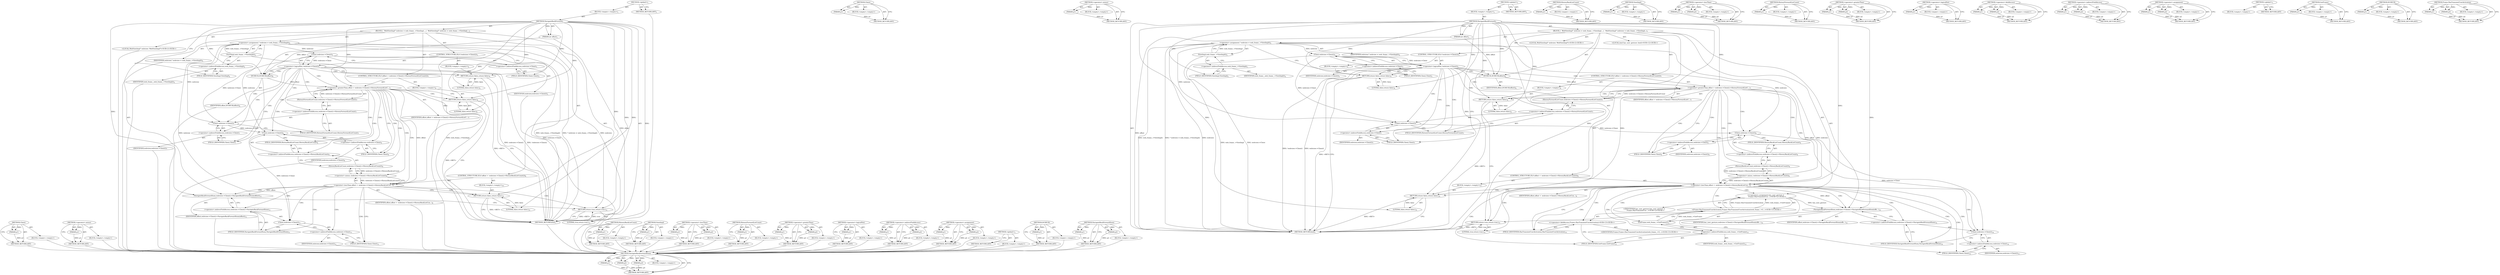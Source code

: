 digraph "Frame.HasTransientUserActivation" {
vulnerable_105 [label=<(METHOD,Client)>];
vulnerable_106 [label=<(PARAM,p1)>];
vulnerable_107 [label=<(BLOCK,&lt;empty&gt;,&lt;empty&gt;)>];
vulnerable_108 [label=<(METHOD_RETURN,ANY)>];
vulnerable_127 [label=<(METHOD,&lt;operator&gt;.minus)>];
vulnerable_128 [label=<(PARAM,p1)>];
vulnerable_129 [label=<(BLOCK,&lt;empty&gt;,&lt;empty&gt;)>];
vulnerable_130 [label=<(METHOD_RETURN,ANY)>];
vulnerable_6 [label=<(METHOD,&lt;global&gt;)<SUB>1</SUB>>];
vulnerable_7 [label=<(BLOCK,&lt;empty&gt;,&lt;empty&gt;)<SUB>1</SUB>>];
vulnerable_8 [label=<(METHOD,NavigateBackForward)<SUB>1</SUB>>];
vulnerable_9 [label=<(PARAM,int offset)<SUB>1</SUB>>];
vulnerable_10 [label=<(BLOCK,{
  WebViewImpl* webview = web_frame_-&gt;ViewImpl...,{
  WebViewImpl* webview = web_frame_-&gt;ViewImpl...)<SUB>1</SUB>>];
vulnerable_11 [label="<(LOCAL,WebViewImpl* webview: WebViewImpl*)<SUB>2</SUB>>"];
vulnerable_12 [label=<(&lt;operator&gt;.assignment,* webview = web_frame_-&gt;ViewImpl())<SUB>2</SUB>>];
vulnerable_13 [label=<(IDENTIFIER,webview,* webview = web_frame_-&gt;ViewImpl())<SUB>2</SUB>>];
vulnerable_14 [label=<(ViewImpl,web_frame_-&gt;ViewImpl())<SUB>2</SUB>>];
vulnerable_15 [label=<(&lt;operator&gt;.indirectFieldAccess,web_frame_-&gt;ViewImpl)<SUB>2</SUB>>];
vulnerable_16 [label=<(IDENTIFIER,web_frame_,web_frame_-&gt;ViewImpl())<SUB>2</SUB>>];
vulnerable_17 [label=<(FIELD_IDENTIFIER,ViewImpl,ViewImpl)<SUB>2</SUB>>];
vulnerable_18 [label=<(CONTROL_STRUCTURE,IF,if (!webview-&gt;Client()))<SUB>3</SUB>>];
vulnerable_19 [label=<(&lt;operator&gt;.logicalNot,!webview-&gt;Client())<SUB>3</SUB>>];
vulnerable_20 [label=<(Client,webview-&gt;Client())<SUB>3</SUB>>];
vulnerable_21 [label=<(&lt;operator&gt;.indirectFieldAccess,webview-&gt;Client)<SUB>3</SUB>>];
vulnerable_22 [label=<(IDENTIFIER,webview,webview-&gt;Client())<SUB>3</SUB>>];
vulnerable_23 [label=<(FIELD_IDENTIFIER,Client,Client)<SUB>3</SUB>>];
vulnerable_24 [label=<(BLOCK,&lt;empty&gt;,&lt;empty&gt;)<SUB>4</SUB>>];
vulnerable_25 [label=<(RETURN,return false;,return false;)<SUB>4</SUB>>];
vulnerable_26 [label=<(LITERAL,false,return false;)<SUB>4</SUB>>];
vulnerable_27 [label=<(DCHECK,DCHECK(offset))<SUB>6</SUB>>];
vulnerable_28 [label=<(IDENTIFIER,offset,DCHECK(offset))<SUB>6</SUB>>];
vulnerable_29 [label=<(CONTROL_STRUCTURE,IF,if (offset &gt; webview-&gt;Client()-&gt;HistoryForwardListCount()))<SUB>7</SUB>>];
vulnerable_30 [label=<(&lt;operator&gt;.greaterThan,offset &gt; webview-&gt;Client()-&gt;HistoryForwardListC...)<SUB>7</SUB>>];
vulnerable_31 [label=<(IDENTIFIER,offset,offset &gt; webview-&gt;Client()-&gt;HistoryForwardListC...)<SUB>7</SUB>>];
vulnerable_32 [label=<(HistoryForwardListCount,webview-&gt;Client()-&gt;HistoryForwardListCount())<SUB>7</SUB>>];
vulnerable_33 [label=<(&lt;operator&gt;.indirectFieldAccess,webview-&gt;Client()-&gt;HistoryForwardListCount)<SUB>7</SUB>>];
vulnerable_34 [label=<(Client,webview-&gt;Client())<SUB>7</SUB>>];
vulnerable_35 [label=<(&lt;operator&gt;.indirectFieldAccess,webview-&gt;Client)<SUB>7</SUB>>];
vulnerable_36 [label=<(IDENTIFIER,webview,webview-&gt;Client())<SUB>7</SUB>>];
vulnerable_37 [label=<(FIELD_IDENTIFIER,Client,Client)<SUB>7</SUB>>];
vulnerable_38 [label=<(FIELD_IDENTIFIER,HistoryForwardListCount,HistoryForwardListCount)<SUB>7</SUB>>];
vulnerable_39 [label=<(BLOCK,&lt;empty&gt;,&lt;empty&gt;)<SUB>8</SUB>>];
vulnerable_40 [label=<(RETURN,return false;,return false;)<SUB>8</SUB>>];
vulnerable_41 [label=<(LITERAL,false,return false;)<SUB>8</SUB>>];
vulnerable_42 [label=<(CONTROL_STRUCTURE,IF,if (offset &lt; -webview-&gt;Client()-&gt;HistoryBackListCount()))<SUB>9</SUB>>];
vulnerable_43 [label=<(&lt;operator&gt;.lessThan,offset &lt; -webview-&gt;Client()-&gt;HistoryBackListCou...)<SUB>9</SUB>>];
vulnerable_44 [label=<(IDENTIFIER,offset,offset &lt; -webview-&gt;Client()-&gt;HistoryBackListCou...)<SUB>9</SUB>>];
vulnerable_45 [label=<(&lt;operator&gt;.minus,-webview-&gt;Client()-&gt;HistoryBackListCount())<SUB>9</SUB>>];
vulnerable_46 [label=<(HistoryBackListCount,webview-&gt;Client()-&gt;HistoryBackListCount())<SUB>9</SUB>>];
vulnerable_47 [label=<(&lt;operator&gt;.indirectFieldAccess,webview-&gt;Client()-&gt;HistoryBackListCount)<SUB>9</SUB>>];
vulnerable_48 [label=<(Client,webview-&gt;Client())<SUB>9</SUB>>];
vulnerable_49 [label=<(&lt;operator&gt;.indirectFieldAccess,webview-&gt;Client)<SUB>9</SUB>>];
vulnerable_50 [label=<(IDENTIFIER,webview,webview-&gt;Client())<SUB>9</SUB>>];
vulnerable_51 [label=<(FIELD_IDENTIFIER,Client,Client)<SUB>9</SUB>>];
vulnerable_52 [label=<(FIELD_IDENTIFIER,HistoryBackListCount,HistoryBackListCount)<SUB>9</SUB>>];
vulnerable_53 [label=<(BLOCK,&lt;empty&gt;,&lt;empty&gt;)<SUB>10</SUB>>];
vulnerable_54 [label=<(RETURN,return false;,return false;)<SUB>10</SUB>>];
vulnerable_55 [label=<(LITERAL,false,return false;)<SUB>10</SUB>>];
vulnerable_56 [label=<(NavigateBackForwardSoon,webview-&gt;Client()-&gt;NavigateBackForwardSoon(offset))<SUB>11</SUB>>];
vulnerable_57 [label=<(&lt;operator&gt;.indirectFieldAccess,webview-&gt;Client()-&gt;NavigateBackForwardSoon)<SUB>11</SUB>>];
vulnerable_58 [label=<(Client,webview-&gt;Client())<SUB>11</SUB>>];
vulnerable_59 [label=<(&lt;operator&gt;.indirectFieldAccess,webview-&gt;Client)<SUB>11</SUB>>];
vulnerable_60 [label=<(IDENTIFIER,webview,webview-&gt;Client())<SUB>11</SUB>>];
vulnerable_61 [label=<(FIELD_IDENTIFIER,Client,Client)<SUB>11</SUB>>];
vulnerable_62 [label=<(FIELD_IDENTIFIER,NavigateBackForwardSoon,NavigateBackForwardSoon)<SUB>11</SUB>>];
vulnerable_63 [label=<(IDENTIFIER,offset,webview-&gt;Client()-&gt;NavigateBackForwardSoon(offset))<SUB>11</SUB>>];
vulnerable_64 [label=<(RETURN,return true;,return true;)<SUB>12</SUB>>];
vulnerable_65 [label=<(LITERAL,true,return true;)<SUB>12</SUB>>];
vulnerable_66 [label=<(METHOD_RETURN,bool)<SUB>1</SUB>>];
vulnerable_68 [label=<(METHOD_RETURN,ANY)<SUB>1</SUB>>];
vulnerable_131 [label=<(METHOD,HistoryBackListCount)>];
vulnerable_132 [label=<(PARAM,p1)>];
vulnerable_133 [label=<(BLOCK,&lt;empty&gt;,&lt;empty&gt;)>];
vulnerable_134 [label=<(METHOD_RETURN,ANY)>];
vulnerable_92 [label=<(METHOD,ViewImpl)>];
vulnerable_93 [label=<(PARAM,p1)>];
vulnerable_94 [label=<(BLOCK,&lt;empty&gt;,&lt;empty&gt;)>];
vulnerable_95 [label=<(METHOD_RETURN,ANY)>];
vulnerable_122 [label=<(METHOD,&lt;operator&gt;.lessThan)>];
vulnerable_123 [label=<(PARAM,p1)>];
vulnerable_124 [label=<(PARAM,p2)>];
vulnerable_125 [label=<(BLOCK,&lt;empty&gt;,&lt;empty&gt;)>];
vulnerable_126 [label=<(METHOD_RETURN,ANY)>];
vulnerable_118 [label=<(METHOD,HistoryForwardListCount)>];
vulnerable_119 [label=<(PARAM,p1)>];
vulnerable_120 [label=<(BLOCK,&lt;empty&gt;,&lt;empty&gt;)>];
vulnerable_121 [label=<(METHOD_RETURN,ANY)>];
vulnerable_113 [label=<(METHOD,&lt;operator&gt;.greaterThan)>];
vulnerable_114 [label=<(PARAM,p1)>];
vulnerable_115 [label=<(PARAM,p2)>];
vulnerable_116 [label=<(BLOCK,&lt;empty&gt;,&lt;empty&gt;)>];
vulnerable_117 [label=<(METHOD_RETURN,ANY)>];
vulnerable_101 [label=<(METHOD,&lt;operator&gt;.logicalNot)>];
vulnerable_102 [label=<(PARAM,p1)>];
vulnerable_103 [label=<(BLOCK,&lt;empty&gt;,&lt;empty&gt;)>];
vulnerable_104 [label=<(METHOD_RETURN,ANY)>];
vulnerable_96 [label=<(METHOD,&lt;operator&gt;.indirectFieldAccess)>];
vulnerable_97 [label=<(PARAM,p1)>];
vulnerable_98 [label=<(PARAM,p2)>];
vulnerable_99 [label=<(BLOCK,&lt;empty&gt;,&lt;empty&gt;)>];
vulnerable_100 [label=<(METHOD_RETURN,ANY)>];
vulnerable_87 [label=<(METHOD,&lt;operator&gt;.assignment)>];
vulnerable_88 [label=<(PARAM,p1)>];
vulnerable_89 [label=<(PARAM,p2)>];
vulnerable_90 [label=<(BLOCK,&lt;empty&gt;,&lt;empty&gt;)>];
vulnerable_91 [label=<(METHOD_RETURN,ANY)>];
vulnerable_81 [label=<(METHOD,&lt;global&gt;)<SUB>1</SUB>>];
vulnerable_82 [label=<(BLOCK,&lt;empty&gt;,&lt;empty&gt;)>];
vulnerable_83 [label=<(METHOD_RETURN,ANY)>];
vulnerable_109 [label=<(METHOD,DCHECK)>];
vulnerable_110 [label=<(PARAM,p1)>];
vulnerable_111 [label=<(BLOCK,&lt;empty&gt;,&lt;empty&gt;)>];
vulnerable_112 [label=<(METHOD_RETURN,ANY)>];
vulnerable_135 [label=<(METHOD,NavigateBackForwardSoon)>];
vulnerable_136 [label=<(PARAM,p1)>];
vulnerable_137 [label=<(PARAM,p2)>];
vulnerable_138 [label=<(BLOCK,&lt;empty&gt;,&lt;empty&gt;)>];
vulnerable_139 [label=<(METHOD_RETURN,ANY)>];
fixed_161 [label=<(METHOD,NavigateBackForwardSoon)>];
fixed_162 [label=<(PARAM,p1)>];
fixed_163 [label=<(PARAM,p2)>];
fixed_164 [label=<(PARAM,p3)>];
fixed_165 [label=<(BLOCK,&lt;empty&gt;,&lt;empty&gt;)>];
fixed_166 [label=<(METHOD_RETURN,ANY)>];
fixed_117 [label=<(METHOD,Client)>];
fixed_118 [label=<(PARAM,p1)>];
fixed_119 [label=<(BLOCK,&lt;empty&gt;,&lt;empty&gt;)>];
fixed_120 [label=<(METHOD_RETURN,ANY)>];
fixed_139 [label=<(METHOD,&lt;operator&gt;.minus)>];
fixed_140 [label=<(PARAM,p1)>];
fixed_141 [label=<(BLOCK,&lt;empty&gt;,&lt;empty&gt;)>];
fixed_142 [label=<(METHOD_RETURN,ANY)>];
fixed_6 [label=<(METHOD,&lt;global&gt;)<SUB>1</SUB>>];
fixed_7 [label=<(BLOCK,&lt;empty&gt;,&lt;empty&gt;)<SUB>1</SUB>>];
fixed_8 [label=<(METHOD,NavigateBackForward)<SUB>1</SUB>>];
fixed_9 [label=<(PARAM,int offset)<SUB>1</SUB>>];
fixed_10 [label=<(BLOCK,{
  WebViewImpl* webview = web_frame_-&gt;ViewImpl...,{
  WebViewImpl* webview = web_frame_-&gt;ViewImpl...)<SUB>1</SUB>>];
fixed_11 [label="<(LOCAL,WebViewImpl* webview: WebViewImpl*)<SUB>2</SUB>>"];
fixed_12 [label=<(&lt;operator&gt;.assignment,* webview = web_frame_-&gt;ViewImpl())<SUB>2</SUB>>];
fixed_13 [label=<(IDENTIFIER,webview,* webview = web_frame_-&gt;ViewImpl())<SUB>2</SUB>>];
fixed_14 [label=<(ViewImpl,web_frame_-&gt;ViewImpl())<SUB>2</SUB>>];
fixed_15 [label=<(&lt;operator&gt;.indirectFieldAccess,web_frame_-&gt;ViewImpl)<SUB>2</SUB>>];
fixed_16 [label=<(IDENTIFIER,web_frame_,web_frame_-&gt;ViewImpl())<SUB>2</SUB>>];
fixed_17 [label=<(FIELD_IDENTIFIER,ViewImpl,ViewImpl)<SUB>2</SUB>>];
fixed_18 [label=<(CONTROL_STRUCTURE,IF,if (!webview-&gt;Client()))<SUB>3</SUB>>];
fixed_19 [label=<(&lt;operator&gt;.logicalNot,!webview-&gt;Client())<SUB>3</SUB>>];
fixed_20 [label=<(Client,webview-&gt;Client())<SUB>3</SUB>>];
fixed_21 [label=<(&lt;operator&gt;.indirectFieldAccess,webview-&gt;Client)<SUB>3</SUB>>];
fixed_22 [label=<(IDENTIFIER,webview,webview-&gt;Client())<SUB>3</SUB>>];
fixed_23 [label=<(FIELD_IDENTIFIER,Client,Client)<SUB>3</SUB>>];
fixed_24 [label=<(BLOCK,&lt;empty&gt;,&lt;empty&gt;)<SUB>4</SUB>>];
fixed_25 [label=<(RETURN,return false;,return false;)<SUB>4</SUB>>];
fixed_26 [label=<(LITERAL,false,return false;)<SUB>4</SUB>>];
fixed_27 [label=<(DCHECK,DCHECK(offset))<SUB>6</SUB>>];
fixed_28 [label=<(IDENTIFIER,offset,DCHECK(offset))<SUB>6</SUB>>];
fixed_29 [label=<(CONTROL_STRUCTURE,IF,if (offset &gt; webview-&gt;Client()-&gt;HistoryForwardListCount()))<SUB>7</SUB>>];
fixed_30 [label=<(&lt;operator&gt;.greaterThan,offset &gt; webview-&gt;Client()-&gt;HistoryForwardListC...)<SUB>7</SUB>>];
fixed_31 [label=<(IDENTIFIER,offset,offset &gt; webview-&gt;Client()-&gt;HistoryForwardListC...)<SUB>7</SUB>>];
fixed_32 [label=<(HistoryForwardListCount,webview-&gt;Client()-&gt;HistoryForwardListCount())<SUB>7</SUB>>];
fixed_33 [label=<(&lt;operator&gt;.indirectFieldAccess,webview-&gt;Client()-&gt;HistoryForwardListCount)<SUB>7</SUB>>];
fixed_34 [label=<(Client,webview-&gt;Client())<SUB>7</SUB>>];
fixed_35 [label=<(&lt;operator&gt;.indirectFieldAccess,webview-&gt;Client)<SUB>7</SUB>>];
fixed_36 [label=<(IDENTIFIER,webview,webview-&gt;Client())<SUB>7</SUB>>];
fixed_37 [label=<(FIELD_IDENTIFIER,Client,Client)<SUB>7</SUB>>];
fixed_38 [label=<(FIELD_IDENTIFIER,HistoryForwardListCount,HistoryForwardListCount)<SUB>7</SUB>>];
fixed_39 [label=<(BLOCK,&lt;empty&gt;,&lt;empty&gt;)<SUB>8</SUB>>];
fixed_40 [label=<(RETURN,return false;,return false;)<SUB>8</SUB>>];
fixed_41 [label=<(LITERAL,false,return false;)<SUB>8</SUB>>];
fixed_42 [label=<(CONTROL_STRUCTURE,IF,if (offset &lt; -webview-&gt;Client()-&gt;HistoryBackListCount()))<SUB>9</SUB>>];
fixed_43 [label=<(&lt;operator&gt;.lessThan,offset &lt; -webview-&gt;Client()-&gt;HistoryBackListCou...)<SUB>9</SUB>>];
fixed_44 [label=<(IDENTIFIER,offset,offset &lt; -webview-&gt;Client()-&gt;HistoryBackListCou...)<SUB>9</SUB>>];
fixed_45 [label=<(&lt;operator&gt;.minus,-webview-&gt;Client()-&gt;HistoryBackListCount())<SUB>9</SUB>>];
fixed_46 [label=<(HistoryBackListCount,webview-&gt;Client()-&gt;HistoryBackListCount())<SUB>9</SUB>>];
fixed_47 [label=<(&lt;operator&gt;.indirectFieldAccess,webview-&gt;Client()-&gt;HistoryBackListCount)<SUB>9</SUB>>];
fixed_48 [label=<(Client,webview-&gt;Client())<SUB>9</SUB>>];
fixed_49 [label=<(&lt;operator&gt;.indirectFieldAccess,webview-&gt;Client)<SUB>9</SUB>>];
fixed_50 [label=<(IDENTIFIER,webview,webview-&gt;Client())<SUB>9</SUB>>];
fixed_51 [label=<(FIELD_IDENTIFIER,Client,Client)<SUB>9</SUB>>];
fixed_52 [label=<(FIELD_IDENTIFIER,HistoryBackListCount,HistoryBackListCount)<SUB>9</SUB>>];
fixed_53 [label=<(BLOCK,&lt;empty&gt;,&lt;empty&gt;)<SUB>10</SUB>>];
fixed_54 [label=<(RETURN,return false;,return false;)<SUB>10</SUB>>];
fixed_55 [label=<(LITERAL,false,return false;)<SUB>10</SUB>>];
fixed_56 [label="<(LOCAL,bool has_user_gesture: bool)<SUB>12</SUB>>"];
fixed_57 [label="<(&lt;operator&gt;.assignment,has_user_gesture =
      Frame::HasTransientUse...)<SUB>12</SUB>>"];
fixed_58 [label="<(IDENTIFIER,has_user_gesture,has_user_gesture =
      Frame::HasTransientUse...)<SUB>12</SUB>>"];
fixed_59 [label="<(Frame.HasTransientUserActivation,Frame::HasTransientUserActivation(web_frame_-&gt;G...)<SUB>13</SUB>>"];
fixed_60 [label="<(&lt;operator&gt;.fieldAccess,Frame::HasTransientUserActivation)<SUB>13</SUB>>"];
fixed_61 [label="<(IDENTIFIER,Frame,Frame::HasTransientUserActivation(web_frame_-&gt;G...)<SUB>13</SUB>>"];
fixed_62 [label=<(FIELD_IDENTIFIER,HasTransientUserActivation,HasTransientUserActivation)<SUB>13</SUB>>];
fixed_63 [label=<(GetFrame,web_frame_-&gt;GetFrame())<SUB>13</SUB>>];
fixed_64 [label=<(&lt;operator&gt;.indirectFieldAccess,web_frame_-&gt;GetFrame)<SUB>13</SUB>>];
fixed_65 [label=<(IDENTIFIER,web_frame_,web_frame_-&gt;GetFrame())<SUB>13</SUB>>];
fixed_66 [label=<(FIELD_IDENTIFIER,GetFrame,GetFrame)<SUB>13</SUB>>];
fixed_67 [label=<(NavigateBackForwardSoon,webview-&gt;Client()-&gt;NavigateBackForwardSoon(offs...)<SUB>14</SUB>>];
fixed_68 [label=<(&lt;operator&gt;.indirectFieldAccess,webview-&gt;Client()-&gt;NavigateBackForwardSoon)<SUB>14</SUB>>];
fixed_69 [label=<(Client,webview-&gt;Client())<SUB>14</SUB>>];
fixed_70 [label=<(&lt;operator&gt;.indirectFieldAccess,webview-&gt;Client)<SUB>14</SUB>>];
fixed_71 [label=<(IDENTIFIER,webview,webview-&gt;Client())<SUB>14</SUB>>];
fixed_72 [label=<(FIELD_IDENTIFIER,Client,Client)<SUB>14</SUB>>];
fixed_73 [label=<(FIELD_IDENTIFIER,NavigateBackForwardSoon,NavigateBackForwardSoon)<SUB>14</SUB>>];
fixed_74 [label=<(IDENTIFIER,offset,webview-&gt;Client()-&gt;NavigateBackForwardSoon(offs...)<SUB>14</SUB>>];
fixed_75 [label=<(IDENTIFIER,has_user_gesture,webview-&gt;Client()-&gt;NavigateBackForwardSoon(offs...)<SUB>14</SUB>>];
fixed_76 [label=<(RETURN,return true;,return true;)<SUB>15</SUB>>];
fixed_77 [label=<(LITERAL,true,return true;)<SUB>15</SUB>>];
fixed_78 [label=<(METHOD_RETURN,bool)<SUB>1</SUB>>];
fixed_80 [label=<(METHOD_RETURN,ANY)<SUB>1</SUB>>];
fixed_143 [label=<(METHOD,HistoryBackListCount)>];
fixed_144 [label=<(PARAM,p1)>];
fixed_145 [label=<(BLOCK,&lt;empty&gt;,&lt;empty&gt;)>];
fixed_146 [label=<(METHOD_RETURN,ANY)>];
fixed_104 [label=<(METHOD,ViewImpl)>];
fixed_105 [label=<(PARAM,p1)>];
fixed_106 [label=<(BLOCK,&lt;empty&gt;,&lt;empty&gt;)>];
fixed_107 [label=<(METHOD_RETURN,ANY)>];
fixed_134 [label=<(METHOD,&lt;operator&gt;.lessThan)>];
fixed_135 [label=<(PARAM,p1)>];
fixed_136 [label=<(PARAM,p2)>];
fixed_137 [label=<(BLOCK,&lt;empty&gt;,&lt;empty&gt;)>];
fixed_138 [label=<(METHOD_RETURN,ANY)>];
fixed_130 [label=<(METHOD,HistoryForwardListCount)>];
fixed_131 [label=<(PARAM,p1)>];
fixed_132 [label=<(BLOCK,&lt;empty&gt;,&lt;empty&gt;)>];
fixed_133 [label=<(METHOD_RETURN,ANY)>];
fixed_125 [label=<(METHOD,&lt;operator&gt;.greaterThan)>];
fixed_126 [label=<(PARAM,p1)>];
fixed_127 [label=<(PARAM,p2)>];
fixed_128 [label=<(BLOCK,&lt;empty&gt;,&lt;empty&gt;)>];
fixed_129 [label=<(METHOD_RETURN,ANY)>];
fixed_113 [label=<(METHOD,&lt;operator&gt;.logicalNot)>];
fixed_114 [label=<(PARAM,p1)>];
fixed_115 [label=<(BLOCK,&lt;empty&gt;,&lt;empty&gt;)>];
fixed_116 [label=<(METHOD_RETURN,ANY)>];
fixed_152 [label=<(METHOD,&lt;operator&gt;.fieldAccess)>];
fixed_153 [label=<(PARAM,p1)>];
fixed_154 [label=<(PARAM,p2)>];
fixed_155 [label=<(BLOCK,&lt;empty&gt;,&lt;empty&gt;)>];
fixed_156 [label=<(METHOD_RETURN,ANY)>];
fixed_108 [label=<(METHOD,&lt;operator&gt;.indirectFieldAccess)>];
fixed_109 [label=<(PARAM,p1)>];
fixed_110 [label=<(PARAM,p2)>];
fixed_111 [label=<(BLOCK,&lt;empty&gt;,&lt;empty&gt;)>];
fixed_112 [label=<(METHOD_RETURN,ANY)>];
fixed_99 [label=<(METHOD,&lt;operator&gt;.assignment)>];
fixed_100 [label=<(PARAM,p1)>];
fixed_101 [label=<(PARAM,p2)>];
fixed_102 [label=<(BLOCK,&lt;empty&gt;,&lt;empty&gt;)>];
fixed_103 [label=<(METHOD_RETURN,ANY)>];
fixed_93 [label=<(METHOD,&lt;global&gt;)<SUB>1</SUB>>];
fixed_94 [label=<(BLOCK,&lt;empty&gt;,&lt;empty&gt;)>];
fixed_95 [label=<(METHOD_RETURN,ANY)>];
fixed_157 [label=<(METHOD,GetFrame)>];
fixed_158 [label=<(PARAM,p1)>];
fixed_159 [label=<(BLOCK,&lt;empty&gt;,&lt;empty&gt;)>];
fixed_160 [label=<(METHOD_RETURN,ANY)>];
fixed_121 [label=<(METHOD,DCHECK)>];
fixed_122 [label=<(PARAM,p1)>];
fixed_123 [label=<(BLOCK,&lt;empty&gt;,&lt;empty&gt;)>];
fixed_124 [label=<(METHOD_RETURN,ANY)>];
fixed_147 [label=<(METHOD,Frame.HasTransientUserActivation)>];
fixed_148 [label=<(PARAM,p1)>];
fixed_149 [label=<(PARAM,p2)>];
fixed_150 [label=<(BLOCK,&lt;empty&gt;,&lt;empty&gt;)>];
fixed_151 [label=<(METHOD_RETURN,ANY)>];
vulnerable_105 -> vulnerable_106  [key=0, label="AST: "];
vulnerable_105 -> vulnerable_106  [key=1, label="DDG: "];
vulnerable_105 -> vulnerable_107  [key=0, label="AST: "];
vulnerable_105 -> vulnerable_108  [key=0, label="AST: "];
vulnerable_105 -> vulnerable_108  [key=1, label="CFG: "];
vulnerable_106 -> vulnerable_108  [key=0, label="DDG: p1"];
vulnerable_107 -> fixed_161  [key=0];
vulnerable_108 -> fixed_161  [key=0];
vulnerable_127 -> vulnerable_128  [key=0, label="AST: "];
vulnerable_127 -> vulnerable_128  [key=1, label="DDG: "];
vulnerable_127 -> vulnerable_129  [key=0, label="AST: "];
vulnerable_127 -> vulnerable_130  [key=0, label="AST: "];
vulnerable_127 -> vulnerable_130  [key=1, label="CFG: "];
vulnerable_128 -> vulnerable_130  [key=0, label="DDG: p1"];
vulnerable_129 -> fixed_161  [key=0];
vulnerable_130 -> fixed_161  [key=0];
vulnerable_6 -> vulnerable_7  [key=0, label="AST: "];
vulnerable_6 -> vulnerable_68  [key=0, label="AST: "];
vulnerable_6 -> vulnerable_68  [key=1, label="CFG: "];
vulnerable_7 -> vulnerable_8  [key=0, label="AST: "];
vulnerable_8 -> vulnerable_9  [key=0, label="AST: "];
vulnerable_8 -> vulnerable_9  [key=1, label="DDG: "];
vulnerable_8 -> vulnerable_10  [key=0, label="AST: "];
vulnerable_8 -> vulnerable_66  [key=0, label="AST: "];
vulnerable_8 -> vulnerable_17  [key=0, label="CFG: "];
vulnerable_8 -> vulnerable_64  [key=0, label="DDG: "];
vulnerable_8 -> vulnerable_27  [key=0, label="DDG: "];
vulnerable_8 -> vulnerable_56  [key=0, label="DDG: "];
vulnerable_8 -> vulnerable_65  [key=0, label="DDG: "];
vulnerable_8 -> vulnerable_25  [key=0, label="DDG: "];
vulnerable_8 -> vulnerable_30  [key=0, label="DDG: "];
vulnerable_8 -> vulnerable_40  [key=0, label="DDG: "];
vulnerable_8 -> vulnerable_43  [key=0, label="DDG: "];
vulnerable_8 -> vulnerable_54  [key=0, label="DDG: "];
vulnerable_8 -> vulnerable_26  [key=0, label="DDG: "];
vulnerable_8 -> vulnerable_41  [key=0, label="DDG: "];
vulnerable_8 -> vulnerable_55  [key=0, label="DDG: "];
vulnerable_9 -> vulnerable_66  [key=0, label="DDG: offset"];
vulnerable_9 -> vulnerable_27  [key=0, label="DDG: offset"];
vulnerable_10 -> vulnerable_11  [key=0, label="AST: "];
vulnerable_10 -> vulnerable_12  [key=0, label="AST: "];
vulnerable_10 -> vulnerable_18  [key=0, label="AST: "];
vulnerable_10 -> vulnerable_27  [key=0, label="AST: "];
vulnerable_10 -> vulnerable_29  [key=0, label="AST: "];
vulnerable_10 -> vulnerable_42  [key=0, label="AST: "];
vulnerable_10 -> vulnerable_56  [key=0, label="AST: "];
vulnerable_10 -> vulnerable_64  [key=0, label="AST: "];
vulnerable_11 -> fixed_161  [key=0];
vulnerable_12 -> vulnerable_13  [key=0, label="AST: "];
vulnerable_12 -> vulnerable_14  [key=0, label="AST: "];
vulnerable_12 -> vulnerable_23  [key=0, label="CFG: "];
vulnerable_12 -> vulnerable_66  [key=0, label="DDG: webview"];
vulnerable_12 -> vulnerable_66  [key=1, label="DDG: web_frame_-&gt;ViewImpl()"];
vulnerable_12 -> vulnerable_66  [key=2, label="DDG: * webview = web_frame_-&gt;ViewImpl()"];
vulnerable_12 -> vulnerable_20  [key=0, label="DDG: webview"];
vulnerable_12 -> vulnerable_58  [key=0, label="DDG: webview"];
vulnerable_12 -> vulnerable_34  [key=0, label="DDG: webview"];
vulnerable_12 -> vulnerable_48  [key=0, label="DDG: webview"];
vulnerable_13 -> fixed_161  [key=0];
vulnerable_14 -> vulnerable_15  [key=0, label="AST: "];
vulnerable_14 -> vulnerable_12  [key=0, label="CFG: "];
vulnerable_14 -> vulnerable_12  [key=1, label="DDG: web_frame_-&gt;ViewImpl"];
vulnerable_14 -> vulnerable_66  [key=0, label="DDG: web_frame_-&gt;ViewImpl"];
vulnerable_15 -> vulnerable_16  [key=0, label="AST: "];
vulnerable_15 -> vulnerable_17  [key=0, label="AST: "];
vulnerable_15 -> vulnerable_14  [key=0, label="CFG: "];
vulnerable_16 -> fixed_161  [key=0];
vulnerable_17 -> vulnerable_15  [key=0, label="CFG: "];
vulnerable_18 -> vulnerable_19  [key=0, label="AST: "];
vulnerable_18 -> vulnerable_24  [key=0, label="AST: "];
vulnerable_19 -> vulnerable_20  [key=0, label="AST: "];
vulnerable_19 -> vulnerable_25  [key=0, label="CFG: "];
vulnerable_19 -> vulnerable_25  [key=1, label="CDG: "];
vulnerable_19 -> vulnerable_27  [key=0, label="CFG: "];
vulnerable_19 -> vulnerable_27  [key=1, label="CDG: "];
vulnerable_19 -> vulnerable_66  [key=0, label="DDG: webview-&gt;Client()"];
vulnerable_19 -> vulnerable_66  [key=1, label="DDG: !webview-&gt;Client()"];
vulnerable_19 -> vulnerable_30  [key=0, label="CDG: "];
vulnerable_19 -> vulnerable_34  [key=0, label="CDG: "];
vulnerable_19 -> vulnerable_32  [key=0, label="CDG: "];
vulnerable_19 -> vulnerable_33  [key=0, label="CDG: "];
vulnerable_19 -> vulnerable_37  [key=0, label="CDG: "];
vulnerable_19 -> vulnerable_38  [key=0, label="CDG: "];
vulnerable_19 -> vulnerable_35  [key=0, label="CDG: "];
vulnerable_20 -> vulnerable_21  [key=0, label="AST: "];
vulnerable_20 -> vulnerable_19  [key=0, label="CFG: "];
vulnerable_20 -> vulnerable_19  [key=1, label="DDG: webview-&gt;Client"];
vulnerable_20 -> vulnerable_66  [key=0, label="DDG: webview-&gt;Client"];
vulnerable_20 -> vulnerable_34  [key=0, label="DDG: webview-&gt;Client"];
vulnerable_21 -> vulnerable_22  [key=0, label="AST: "];
vulnerable_21 -> vulnerable_23  [key=0, label="AST: "];
vulnerable_21 -> vulnerable_20  [key=0, label="CFG: "];
vulnerable_22 -> fixed_161  [key=0];
vulnerable_23 -> vulnerable_21  [key=0, label="CFG: "];
vulnerable_24 -> vulnerable_25  [key=0, label="AST: "];
vulnerable_25 -> vulnerable_26  [key=0, label="AST: "];
vulnerable_25 -> vulnerable_66  [key=0, label="CFG: "];
vulnerable_25 -> vulnerable_66  [key=1, label="DDG: &lt;RET&gt;"];
vulnerable_26 -> vulnerable_25  [key=0, label="DDG: false"];
vulnerable_27 -> vulnerable_28  [key=0, label="AST: "];
vulnerable_27 -> vulnerable_37  [key=0, label="CFG: "];
vulnerable_27 -> vulnerable_30  [key=0, label="DDG: offset"];
vulnerable_28 -> fixed_161  [key=0];
vulnerable_29 -> vulnerable_30  [key=0, label="AST: "];
vulnerable_29 -> vulnerable_39  [key=0, label="AST: "];
vulnerable_30 -> vulnerable_31  [key=0, label="AST: "];
vulnerable_30 -> vulnerable_32  [key=0, label="AST: "];
vulnerable_30 -> vulnerable_40  [key=0, label="CFG: "];
vulnerable_30 -> vulnerable_40  [key=1, label="CDG: "];
vulnerable_30 -> vulnerable_51  [key=0, label="CFG: "];
vulnerable_30 -> vulnerable_51  [key=1, label="CDG: "];
vulnerable_30 -> vulnerable_43  [key=0, label="DDG: offset"];
vulnerable_30 -> vulnerable_43  [key=1, label="CDG: "];
vulnerable_30 -> vulnerable_47  [key=0, label="CDG: "];
vulnerable_30 -> vulnerable_48  [key=0, label="CDG: "];
vulnerable_30 -> vulnerable_49  [key=0, label="CDG: "];
vulnerable_30 -> vulnerable_52  [key=0, label="CDG: "];
vulnerable_30 -> vulnerable_46  [key=0, label="CDG: "];
vulnerable_30 -> vulnerable_45  [key=0, label="CDG: "];
vulnerable_31 -> fixed_161  [key=0];
vulnerable_32 -> vulnerable_33  [key=0, label="AST: "];
vulnerable_32 -> vulnerable_30  [key=0, label="CFG: "];
vulnerable_32 -> vulnerable_30  [key=1, label="DDG: webview-&gt;Client()-&gt;HistoryForwardListCount"];
vulnerable_33 -> vulnerable_34  [key=0, label="AST: "];
vulnerable_33 -> vulnerable_38  [key=0, label="AST: "];
vulnerable_33 -> vulnerable_32  [key=0, label="CFG: "];
vulnerable_34 -> vulnerable_35  [key=0, label="AST: "];
vulnerable_34 -> vulnerable_38  [key=0, label="CFG: "];
vulnerable_34 -> vulnerable_48  [key=0, label="DDG: webview-&gt;Client"];
vulnerable_35 -> vulnerable_36  [key=0, label="AST: "];
vulnerable_35 -> vulnerable_37  [key=0, label="AST: "];
vulnerable_35 -> vulnerable_34  [key=0, label="CFG: "];
vulnerable_36 -> fixed_161  [key=0];
vulnerable_37 -> vulnerable_35  [key=0, label="CFG: "];
vulnerable_38 -> vulnerable_33  [key=0, label="CFG: "];
vulnerable_39 -> vulnerable_40  [key=0, label="AST: "];
vulnerable_40 -> vulnerable_41  [key=0, label="AST: "];
vulnerable_40 -> vulnerable_66  [key=0, label="CFG: "];
vulnerable_40 -> vulnerable_66  [key=1, label="DDG: &lt;RET&gt;"];
vulnerable_41 -> vulnerable_40  [key=0, label="DDG: false"];
vulnerable_42 -> vulnerable_43  [key=0, label="AST: "];
vulnerable_42 -> vulnerable_53  [key=0, label="AST: "];
vulnerable_43 -> vulnerable_44  [key=0, label="AST: "];
vulnerable_43 -> vulnerable_45  [key=0, label="AST: "];
vulnerable_43 -> vulnerable_54  [key=0, label="CFG: "];
vulnerable_43 -> vulnerable_54  [key=1, label="CDG: "];
vulnerable_43 -> vulnerable_61  [key=0, label="CFG: "];
vulnerable_43 -> vulnerable_61  [key=1, label="CDG: "];
vulnerable_43 -> vulnerable_56  [key=0, label="DDG: offset"];
vulnerable_43 -> vulnerable_56  [key=1, label="CDG: "];
vulnerable_43 -> vulnerable_58  [key=0, label="CDG: "];
vulnerable_43 -> vulnerable_64  [key=0, label="CDG: "];
vulnerable_43 -> vulnerable_57  [key=0, label="CDG: "];
vulnerable_43 -> vulnerable_59  [key=0, label="CDG: "];
vulnerable_43 -> vulnerable_62  [key=0, label="CDG: "];
vulnerable_44 -> fixed_161  [key=0];
vulnerable_45 -> vulnerable_46  [key=0, label="AST: "];
vulnerable_45 -> vulnerable_43  [key=0, label="CFG: "];
vulnerable_45 -> vulnerable_43  [key=1, label="DDG: webview-&gt;Client()-&gt;HistoryBackListCount()"];
vulnerable_46 -> vulnerable_47  [key=0, label="AST: "];
vulnerable_46 -> vulnerable_45  [key=0, label="CFG: "];
vulnerable_46 -> vulnerable_45  [key=1, label="DDG: webview-&gt;Client()-&gt;HistoryBackListCount"];
vulnerable_47 -> vulnerable_48  [key=0, label="AST: "];
vulnerable_47 -> vulnerable_52  [key=0, label="AST: "];
vulnerable_47 -> vulnerable_46  [key=0, label="CFG: "];
vulnerable_48 -> vulnerable_49  [key=0, label="AST: "];
vulnerable_48 -> vulnerable_52  [key=0, label="CFG: "];
vulnerable_48 -> vulnerable_58  [key=0, label="DDG: webview-&gt;Client"];
vulnerable_49 -> vulnerable_50  [key=0, label="AST: "];
vulnerable_49 -> vulnerable_51  [key=0, label="AST: "];
vulnerable_49 -> vulnerable_48  [key=0, label="CFG: "];
vulnerable_50 -> fixed_161  [key=0];
vulnerable_51 -> vulnerable_49  [key=0, label="CFG: "];
vulnerable_52 -> vulnerable_47  [key=0, label="CFG: "];
vulnerable_53 -> vulnerable_54  [key=0, label="AST: "];
vulnerable_54 -> vulnerable_55  [key=0, label="AST: "];
vulnerable_54 -> vulnerable_66  [key=0, label="CFG: "];
vulnerable_54 -> vulnerable_66  [key=1, label="DDG: &lt;RET&gt;"];
vulnerable_55 -> vulnerable_54  [key=0, label="DDG: false"];
vulnerable_56 -> vulnerable_57  [key=0, label="AST: "];
vulnerable_56 -> vulnerable_63  [key=0, label="AST: "];
vulnerable_56 -> vulnerable_64  [key=0, label="CFG: "];
vulnerable_57 -> vulnerable_58  [key=0, label="AST: "];
vulnerable_57 -> vulnerable_62  [key=0, label="AST: "];
vulnerable_57 -> vulnerable_56  [key=0, label="CFG: "];
vulnerable_58 -> vulnerable_59  [key=0, label="AST: "];
vulnerable_58 -> vulnerable_62  [key=0, label="CFG: "];
vulnerable_59 -> vulnerable_60  [key=0, label="AST: "];
vulnerable_59 -> vulnerable_61  [key=0, label="AST: "];
vulnerable_59 -> vulnerable_58  [key=0, label="CFG: "];
vulnerable_60 -> fixed_161  [key=0];
vulnerable_61 -> vulnerable_59  [key=0, label="CFG: "];
vulnerable_62 -> vulnerable_57  [key=0, label="CFG: "];
vulnerable_63 -> fixed_161  [key=0];
vulnerable_64 -> vulnerable_65  [key=0, label="AST: "];
vulnerable_64 -> vulnerable_66  [key=0, label="CFG: "];
vulnerable_64 -> vulnerable_66  [key=1, label="DDG: &lt;RET&gt;"];
vulnerable_65 -> vulnerable_64  [key=0, label="DDG: true"];
vulnerable_66 -> fixed_161  [key=0];
vulnerable_68 -> fixed_161  [key=0];
vulnerable_131 -> vulnerable_132  [key=0, label="AST: "];
vulnerable_131 -> vulnerable_132  [key=1, label="DDG: "];
vulnerable_131 -> vulnerable_133  [key=0, label="AST: "];
vulnerable_131 -> vulnerable_134  [key=0, label="AST: "];
vulnerable_131 -> vulnerable_134  [key=1, label="CFG: "];
vulnerable_132 -> vulnerable_134  [key=0, label="DDG: p1"];
vulnerable_133 -> fixed_161  [key=0];
vulnerable_134 -> fixed_161  [key=0];
vulnerable_92 -> vulnerable_93  [key=0, label="AST: "];
vulnerable_92 -> vulnerable_93  [key=1, label="DDG: "];
vulnerable_92 -> vulnerable_94  [key=0, label="AST: "];
vulnerable_92 -> vulnerable_95  [key=0, label="AST: "];
vulnerable_92 -> vulnerable_95  [key=1, label="CFG: "];
vulnerable_93 -> vulnerable_95  [key=0, label="DDG: p1"];
vulnerable_94 -> fixed_161  [key=0];
vulnerable_95 -> fixed_161  [key=0];
vulnerable_122 -> vulnerable_123  [key=0, label="AST: "];
vulnerable_122 -> vulnerable_123  [key=1, label="DDG: "];
vulnerable_122 -> vulnerable_125  [key=0, label="AST: "];
vulnerable_122 -> vulnerable_124  [key=0, label="AST: "];
vulnerable_122 -> vulnerable_124  [key=1, label="DDG: "];
vulnerable_122 -> vulnerable_126  [key=0, label="AST: "];
vulnerable_122 -> vulnerable_126  [key=1, label="CFG: "];
vulnerable_123 -> vulnerable_126  [key=0, label="DDG: p1"];
vulnerable_124 -> vulnerable_126  [key=0, label="DDG: p2"];
vulnerable_125 -> fixed_161  [key=0];
vulnerable_126 -> fixed_161  [key=0];
vulnerable_118 -> vulnerable_119  [key=0, label="AST: "];
vulnerable_118 -> vulnerable_119  [key=1, label="DDG: "];
vulnerable_118 -> vulnerable_120  [key=0, label="AST: "];
vulnerable_118 -> vulnerable_121  [key=0, label="AST: "];
vulnerable_118 -> vulnerable_121  [key=1, label="CFG: "];
vulnerable_119 -> vulnerable_121  [key=0, label="DDG: p1"];
vulnerable_120 -> fixed_161  [key=0];
vulnerable_121 -> fixed_161  [key=0];
vulnerable_113 -> vulnerable_114  [key=0, label="AST: "];
vulnerable_113 -> vulnerable_114  [key=1, label="DDG: "];
vulnerable_113 -> vulnerable_116  [key=0, label="AST: "];
vulnerable_113 -> vulnerable_115  [key=0, label="AST: "];
vulnerable_113 -> vulnerable_115  [key=1, label="DDG: "];
vulnerable_113 -> vulnerable_117  [key=0, label="AST: "];
vulnerable_113 -> vulnerable_117  [key=1, label="CFG: "];
vulnerable_114 -> vulnerable_117  [key=0, label="DDG: p1"];
vulnerable_115 -> vulnerable_117  [key=0, label="DDG: p2"];
vulnerable_116 -> fixed_161  [key=0];
vulnerable_117 -> fixed_161  [key=0];
vulnerable_101 -> vulnerable_102  [key=0, label="AST: "];
vulnerable_101 -> vulnerable_102  [key=1, label="DDG: "];
vulnerable_101 -> vulnerable_103  [key=0, label="AST: "];
vulnerable_101 -> vulnerable_104  [key=0, label="AST: "];
vulnerable_101 -> vulnerable_104  [key=1, label="CFG: "];
vulnerable_102 -> vulnerable_104  [key=0, label="DDG: p1"];
vulnerable_103 -> fixed_161  [key=0];
vulnerable_104 -> fixed_161  [key=0];
vulnerable_96 -> vulnerable_97  [key=0, label="AST: "];
vulnerable_96 -> vulnerable_97  [key=1, label="DDG: "];
vulnerable_96 -> vulnerable_99  [key=0, label="AST: "];
vulnerable_96 -> vulnerable_98  [key=0, label="AST: "];
vulnerable_96 -> vulnerable_98  [key=1, label="DDG: "];
vulnerable_96 -> vulnerable_100  [key=0, label="AST: "];
vulnerable_96 -> vulnerable_100  [key=1, label="CFG: "];
vulnerable_97 -> vulnerable_100  [key=0, label="DDG: p1"];
vulnerable_98 -> vulnerable_100  [key=0, label="DDG: p2"];
vulnerable_99 -> fixed_161  [key=0];
vulnerable_100 -> fixed_161  [key=0];
vulnerable_87 -> vulnerable_88  [key=0, label="AST: "];
vulnerable_87 -> vulnerable_88  [key=1, label="DDG: "];
vulnerable_87 -> vulnerable_90  [key=0, label="AST: "];
vulnerable_87 -> vulnerable_89  [key=0, label="AST: "];
vulnerable_87 -> vulnerable_89  [key=1, label="DDG: "];
vulnerable_87 -> vulnerable_91  [key=0, label="AST: "];
vulnerable_87 -> vulnerable_91  [key=1, label="CFG: "];
vulnerable_88 -> vulnerable_91  [key=0, label="DDG: p1"];
vulnerable_89 -> vulnerable_91  [key=0, label="DDG: p2"];
vulnerable_90 -> fixed_161  [key=0];
vulnerable_91 -> fixed_161  [key=0];
vulnerable_81 -> vulnerable_82  [key=0, label="AST: "];
vulnerable_81 -> vulnerable_83  [key=0, label="AST: "];
vulnerable_81 -> vulnerable_83  [key=1, label="CFG: "];
vulnerable_82 -> fixed_161  [key=0];
vulnerable_83 -> fixed_161  [key=0];
vulnerable_109 -> vulnerable_110  [key=0, label="AST: "];
vulnerable_109 -> vulnerable_110  [key=1, label="DDG: "];
vulnerable_109 -> vulnerable_111  [key=0, label="AST: "];
vulnerable_109 -> vulnerable_112  [key=0, label="AST: "];
vulnerable_109 -> vulnerable_112  [key=1, label="CFG: "];
vulnerable_110 -> vulnerable_112  [key=0, label="DDG: p1"];
vulnerable_111 -> fixed_161  [key=0];
vulnerable_112 -> fixed_161  [key=0];
vulnerable_135 -> vulnerable_136  [key=0, label="AST: "];
vulnerable_135 -> vulnerable_136  [key=1, label="DDG: "];
vulnerable_135 -> vulnerable_138  [key=0, label="AST: "];
vulnerable_135 -> vulnerable_137  [key=0, label="AST: "];
vulnerable_135 -> vulnerable_137  [key=1, label="DDG: "];
vulnerable_135 -> vulnerable_139  [key=0, label="AST: "];
vulnerable_135 -> vulnerable_139  [key=1, label="CFG: "];
vulnerable_136 -> vulnerable_139  [key=0, label="DDG: p1"];
vulnerable_137 -> vulnerable_139  [key=0, label="DDG: p2"];
vulnerable_138 -> fixed_161  [key=0];
vulnerable_139 -> fixed_161  [key=0];
fixed_161 -> fixed_162  [key=0, label="AST: "];
fixed_161 -> fixed_162  [key=1, label="DDG: "];
fixed_161 -> fixed_165  [key=0, label="AST: "];
fixed_161 -> fixed_163  [key=0, label="AST: "];
fixed_161 -> fixed_163  [key=1, label="DDG: "];
fixed_161 -> fixed_166  [key=0, label="AST: "];
fixed_161 -> fixed_166  [key=1, label="CFG: "];
fixed_161 -> fixed_164  [key=0, label="AST: "];
fixed_161 -> fixed_164  [key=1, label="DDG: "];
fixed_162 -> fixed_166  [key=0, label="DDG: p1"];
fixed_163 -> fixed_166  [key=0, label="DDG: p2"];
fixed_164 -> fixed_166  [key=0, label="DDG: p3"];
fixed_117 -> fixed_118  [key=0, label="AST: "];
fixed_117 -> fixed_118  [key=1, label="DDG: "];
fixed_117 -> fixed_119  [key=0, label="AST: "];
fixed_117 -> fixed_120  [key=0, label="AST: "];
fixed_117 -> fixed_120  [key=1, label="CFG: "];
fixed_118 -> fixed_120  [key=0, label="DDG: p1"];
fixed_139 -> fixed_140  [key=0, label="AST: "];
fixed_139 -> fixed_140  [key=1, label="DDG: "];
fixed_139 -> fixed_141  [key=0, label="AST: "];
fixed_139 -> fixed_142  [key=0, label="AST: "];
fixed_139 -> fixed_142  [key=1, label="CFG: "];
fixed_140 -> fixed_142  [key=0, label="DDG: p1"];
fixed_6 -> fixed_7  [key=0, label="AST: "];
fixed_6 -> fixed_80  [key=0, label="AST: "];
fixed_6 -> fixed_80  [key=1, label="CFG: "];
fixed_7 -> fixed_8  [key=0, label="AST: "];
fixed_8 -> fixed_9  [key=0, label="AST: "];
fixed_8 -> fixed_9  [key=1, label="DDG: "];
fixed_8 -> fixed_10  [key=0, label="AST: "];
fixed_8 -> fixed_78  [key=0, label="AST: "];
fixed_8 -> fixed_17  [key=0, label="CFG: "];
fixed_8 -> fixed_76  [key=0, label="DDG: "];
fixed_8 -> fixed_27  [key=0, label="DDG: "];
fixed_8 -> fixed_67  [key=0, label="DDG: "];
fixed_8 -> fixed_77  [key=0, label="DDG: "];
fixed_8 -> fixed_25  [key=0, label="DDG: "];
fixed_8 -> fixed_30  [key=0, label="DDG: "];
fixed_8 -> fixed_40  [key=0, label="DDG: "];
fixed_8 -> fixed_43  [key=0, label="DDG: "];
fixed_8 -> fixed_54  [key=0, label="DDG: "];
fixed_8 -> fixed_26  [key=0, label="DDG: "];
fixed_8 -> fixed_41  [key=0, label="DDG: "];
fixed_8 -> fixed_55  [key=0, label="DDG: "];
fixed_9 -> fixed_78  [key=0, label="DDG: offset"];
fixed_9 -> fixed_27  [key=0, label="DDG: offset"];
fixed_10 -> fixed_11  [key=0, label="AST: "];
fixed_10 -> fixed_12  [key=0, label="AST: "];
fixed_10 -> fixed_18  [key=0, label="AST: "];
fixed_10 -> fixed_27  [key=0, label="AST: "];
fixed_10 -> fixed_29  [key=0, label="AST: "];
fixed_10 -> fixed_42  [key=0, label="AST: "];
fixed_10 -> fixed_56  [key=0, label="AST: "];
fixed_10 -> fixed_57  [key=0, label="AST: "];
fixed_10 -> fixed_67  [key=0, label="AST: "];
fixed_10 -> fixed_76  [key=0, label="AST: "];
fixed_12 -> fixed_13  [key=0, label="AST: "];
fixed_12 -> fixed_14  [key=0, label="AST: "];
fixed_12 -> fixed_23  [key=0, label="CFG: "];
fixed_12 -> fixed_78  [key=0, label="DDG: webview"];
fixed_12 -> fixed_78  [key=1, label="DDG: web_frame_-&gt;ViewImpl()"];
fixed_12 -> fixed_78  [key=2, label="DDG: * webview = web_frame_-&gt;ViewImpl()"];
fixed_12 -> fixed_20  [key=0, label="DDG: webview"];
fixed_12 -> fixed_69  [key=0, label="DDG: webview"];
fixed_12 -> fixed_34  [key=0, label="DDG: webview"];
fixed_12 -> fixed_48  [key=0, label="DDG: webview"];
fixed_14 -> fixed_15  [key=0, label="AST: "];
fixed_14 -> fixed_12  [key=0, label="CFG: "];
fixed_14 -> fixed_12  [key=1, label="DDG: web_frame_-&gt;ViewImpl"];
fixed_14 -> fixed_78  [key=0, label="DDG: web_frame_-&gt;ViewImpl"];
fixed_15 -> fixed_16  [key=0, label="AST: "];
fixed_15 -> fixed_17  [key=0, label="AST: "];
fixed_15 -> fixed_14  [key=0, label="CFG: "];
fixed_17 -> fixed_15  [key=0, label="CFG: "];
fixed_18 -> fixed_19  [key=0, label="AST: "];
fixed_18 -> fixed_24  [key=0, label="AST: "];
fixed_19 -> fixed_20  [key=0, label="AST: "];
fixed_19 -> fixed_25  [key=0, label="CFG: "];
fixed_19 -> fixed_25  [key=1, label="CDG: "];
fixed_19 -> fixed_27  [key=0, label="CFG: "];
fixed_19 -> fixed_27  [key=1, label="CDG: "];
fixed_19 -> fixed_78  [key=0, label="DDG: webview-&gt;Client()"];
fixed_19 -> fixed_78  [key=1, label="DDG: !webview-&gt;Client()"];
fixed_19 -> fixed_30  [key=0, label="CDG: "];
fixed_19 -> fixed_34  [key=0, label="CDG: "];
fixed_19 -> fixed_32  [key=0, label="CDG: "];
fixed_19 -> fixed_37  [key=0, label="CDG: "];
fixed_19 -> fixed_38  [key=0, label="CDG: "];
fixed_19 -> fixed_35  [key=0, label="CDG: "];
fixed_19 -> fixed_33  [key=0, label="CDG: "];
fixed_20 -> fixed_21  [key=0, label="AST: "];
fixed_20 -> fixed_19  [key=0, label="CFG: "];
fixed_20 -> fixed_19  [key=1, label="DDG: webview-&gt;Client"];
fixed_20 -> fixed_78  [key=0, label="DDG: webview-&gt;Client"];
fixed_20 -> fixed_34  [key=0, label="DDG: webview-&gt;Client"];
fixed_21 -> fixed_22  [key=0, label="AST: "];
fixed_21 -> fixed_23  [key=0, label="AST: "];
fixed_21 -> fixed_20  [key=0, label="CFG: "];
fixed_23 -> fixed_21  [key=0, label="CFG: "];
fixed_24 -> fixed_25  [key=0, label="AST: "];
fixed_25 -> fixed_26  [key=0, label="AST: "];
fixed_25 -> fixed_78  [key=0, label="CFG: "];
fixed_25 -> fixed_78  [key=1, label="DDG: &lt;RET&gt;"];
fixed_26 -> fixed_25  [key=0, label="DDG: false"];
fixed_27 -> fixed_28  [key=0, label="AST: "];
fixed_27 -> fixed_37  [key=0, label="CFG: "];
fixed_27 -> fixed_30  [key=0, label="DDG: offset"];
fixed_29 -> fixed_30  [key=0, label="AST: "];
fixed_29 -> fixed_39  [key=0, label="AST: "];
fixed_30 -> fixed_31  [key=0, label="AST: "];
fixed_30 -> fixed_32  [key=0, label="AST: "];
fixed_30 -> fixed_40  [key=0, label="CFG: "];
fixed_30 -> fixed_40  [key=1, label="CDG: "];
fixed_30 -> fixed_51  [key=0, label="CFG: "];
fixed_30 -> fixed_51  [key=1, label="CDG: "];
fixed_30 -> fixed_43  [key=0, label="DDG: offset"];
fixed_30 -> fixed_43  [key=1, label="CDG: "];
fixed_30 -> fixed_47  [key=0, label="CDG: "];
fixed_30 -> fixed_48  [key=0, label="CDG: "];
fixed_30 -> fixed_49  [key=0, label="CDG: "];
fixed_30 -> fixed_52  [key=0, label="CDG: "];
fixed_30 -> fixed_46  [key=0, label="CDG: "];
fixed_30 -> fixed_45  [key=0, label="CDG: "];
fixed_32 -> fixed_33  [key=0, label="AST: "];
fixed_32 -> fixed_30  [key=0, label="CFG: "];
fixed_32 -> fixed_30  [key=1, label="DDG: webview-&gt;Client()-&gt;HistoryForwardListCount"];
fixed_33 -> fixed_34  [key=0, label="AST: "];
fixed_33 -> fixed_38  [key=0, label="AST: "];
fixed_33 -> fixed_32  [key=0, label="CFG: "];
fixed_34 -> fixed_35  [key=0, label="AST: "];
fixed_34 -> fixed_38  [key=0, label="CFG: "];
fixed_34 -> fixed_48  [key=0, label="DDG: webview-&gt;Client"];
fixed_35 -> fixed_36  [key=0, label="AST: "];
fixed_35 -> fixed_37  [key=0, label="AST: "];
fixed_35 -> fixed_34  [key=0, label="CFG: "];
fixed_37 -> fixed_35  [key=0, label="CFG: "];
fixed_38 -> fixed_33  [key=0, label="CFG: "];
fixed_39 -> fixed_40  [key=0, label="AST: "];
fixed_40 -> fixed_41  [key=0, label="AST: "];
fixed_40 -> fixed_78  [key=0, label="CFG: "];
fixed_40 -> fixed_78  [key=1, label="DDG: &lt;RET&gt;"];
fixed_41 -> fixed_40  [key=0, label="DDG: false"];
fixed_42 -> fixed_43  [key=0, label="AST: "];
fixed_42 -> fixed_53  [key=0, label="AST: "];
fixed_43 -> fixed_44  [key=0, label="AST: "];
fixed_43 -> fixed_45  [key=0, label="AST: "];
fixed_43 -> fixed_54  [key=0, label="CFG: "];
fixed_43 -> fixed_54  [key=1, label="CDG: "];
fixed_43 -> fixed_62  [key=0, label="CFG: "];
fixed_43 -> fixed_62  [key=1, label="CDG: "];
fixed_43 -> fixed_67  [key=0, label="DDG: offset"];
fixed_43 -> fixed_67  [key=1, label="CDG: "];
fixed_43 -> fixed_68  [key=0, label="CDG: "];
fixed_43 -> fixed_60  [key=0, label="CDG: "];
fixed_43 -> fixed_73  [key=0, label="CDG: "];
fixed_43 -> fixed_64  [key=0, label="CDG: "];
fixed_43 -> fixed_57  [key=0, label="CDG: "];
fixed_43 -> fixed_66  [key=0, label="CDG: "];
fixed_43 -> fixed_72  [key=0, label="CDG: "];
fixed_43 -> fixed_69  [key=0, label="CDG: "];
fixed_43 -> fixed_76  [key=0, label="CDG: "];
fixed_43 -> fixed_59  [key=0, label="CDG: "];
fixed_43 -> fixed_70  [key=0, label="CDG: "];
fixed_43 -> fixed_63  [key=0, label="CDG: "];
fixed_45 -> fixed_46  [key=0, label="AST: "];
fixed_45 -> fixed_43  [key=0, label="CFG: "];
fixed_45 -> fixed_43  [key=1, label="DDG: webview-&gt;Client()-&gt;HistoryBackListCount()"];
fixed_46 -> fixed_47  [key=0, label="AST: "];
fixed_46 -> fixed_45  [key=0, label="CFG: "];
fixed_46 -> fixed_45  [key=1, label="DDG: webview-&gt;Client()-&gt;HistoryBackListCount"];
fixed_47 -> fixed_48  [key=0, label="AST: "];
fixed_47 -> fixed_52  [key=0, label="AST: "];
fixed_47 -> fixed_46  [key=0, label="CFG: "];
fixed_48 -> fixed_49  [key=0, label="AST: "];
fixed_48 -> fixed_52  [key=0, label="CFG: "];
fixed_48 -> fixed_69  [key=0, label="DDG: webview-&gt;Client"];
fixed_49 -> fixed_50  [key=0, label="AST: "];
fixed_49 -> fixed_51  [key=0, label="AST: "];
fixed_49 -> fixed_48  [key=0, label="CFG: "];
fixed_51 -> fixed_49  [key=0, label="CFG: "];
fixed_52 -> fixed_47  [key=0, label="CFG: "];
fixed_53 -> fixed_54  [key=0, label="AST: "];
fixed_54 -> fixed_55  [key=0, label="AST: "];
fixed_54 -> fixed_78  [key=0, label="CFG: "];
fixed_54 -> fixed_78  [key=1, label="DDG: &lt;RET&gt;"];
fixed_55 -> fixed_54  [key=0, label="DDG: false"];
fixed_57 -> fixed_58  [key=0, label="AST: "];
fixed_57 -> fixed_59  [key=0, label="AST: "];
fixed_57 -> fixed_72  [key=0, label="CFG: "];
fixed_57 -> fixed_67  [key=0, label="DDG: has_user_gesture"];
fixed_59 -> fixed_60  [key=0, label="AST: "];
fixed_59 -> fixed_63  [key=0, label="AST: "];
fixed_59 -> fixed_57  [key=0, label="CFG: "];
fixed_59 -> fixed_57  [key=1, label="DDG: Frame::HasTransientUserActivation"];
fixed_59 -> fixed_57  [key=2, label="DDG: web_frame_-&gt;GetFrame()"];
fixed_60 -> fixed_61  [key=0, label="AST: "];
fixed_60 -> fixed_62  [key=0, label="AST: "];
fixed_60 -> fixed_66  [key=0, label="CFG: "];
fixed_62 -> fixed_60  [key=0, label="CFG: "];
fixed_63 -> fixed_64  [key=0, label="AST: "];
fixed_63 -> fixed_59  [key=0, label="CFG: "];
fixed_63 -> fixed_59  [key=1, label="DDG: web_frame_-&gt;GetFrame"];
fixed_64 -> fixed_65  [key=0, label="AST: "];
fixed_64 -> fixed_66  [key=0, label="AST: "];
fixed_64 -> fixed_63  [key=0, label="CFG: "];
fixed_66 -> fixed_64  [key=0, label="CFG: "];
fixed_67 -> fixed_68  [key=0, label="AST: "];
fixed_67 -> fixed_74  [key=0, label="AST: "];
fixed_67 -> fixed_75  [key=0, label="AST: "];
fixed_67 -> fixed_76  [key=0, label="CFG: "];
fixed_68 -> fixed_69  [key=0, label="AST: "];
fixed_68 -> fixed_73  [key=0, label="AST: "];
fixed_68 -> fixed_67  [key=0, label="CFG: "];
fixed_69 -> fixed_70  [key=0, label="AST: "];
fixed_69 -> fixed_73  [key=0, label="CFG: "];
fixed_70 -> fixed_71  [key=0, label="AST: "];
fixed_70 -> fixed_72  [key=0, label="AST: "];
fixed_70 -> fixed_69  [key=0, label="CFG: "];
fixed_72 -> fixed_70  [key=0, label="CFG: "];
fixed_73 -> fixed_68  [key=0, label="CFG: "];
fixed_76 -> fixed_77  [key=0, label="AST: "];
fixed_76 -> fixed_78  [key=0, label="CFG: "];
fixed_76 -> fixed_78  [key=1, label="DDG: &lt;RET&gt;"];
fixed_77 -> fixed_76  [key=0, label="DDG: true"];
fixed_143 -> fixed_144  [key=0, label="AST: "];
fixed_143 -> fixed_144  [key=1, label="DDG: "];
fixed_143 -> fixed_145  [key=0, label="AST: "];
fixed_143 -> fixed_146  [key=0, label="AST: "];
fixed_143 -> fixed_146  [key=1, label="CFG: "];
fixed_144 -> fixed_146  [key=0, label="DDG: p1"];
fixed_104 -> fixed_105  [key=0, label="AST: "];
fixed_104 -> fixed_105  [key=1, label="DDG: "];
fixed_104 -> fixed_106  [key=0, label="AST: "];
fixed_104 -> fixed_107  [key=0, label="AST: "];
fixed_104 -> fixed_107  [key=1, label="CFG: "];
fixed_105 -> fixed_107  [key=0, label="DDG: p1"];
fixed_134 -> fixed_135  [key=0, label="AST: "];
fixed_134 -> fixed_135  [key=1, label="DDG: "];
fixed_134 -> fixed_137  [key=0, label="AST: "];
fixed_134 -> fixed_136  [key=0, label="AST: "];
fixed_134 -> fixed_136  [key=1, label="DDG: "];
fixed_134 -> fixed_138  [key=0, label="AST: "];
fixed_134 -> fixed_138  [key=1, label="CFG: "];
fixed_135 -> fixed_138  [key=0, label="DDG: p1"];
fixed_136 -> fixed_138  [key=0, label="DDG: p2"];
fixed_130 -> fixed_131  [key=0, label="AST: "];
fixed_130 -> fixed_131  [key=1, label="DDG: "];
fixed_130 -> fixed_132  [key=0, label="AST: "];
fixed_130 -> fixed_133  [key=0, label="AST: "];
fixed_130 -> fixed_133  [key=1, label="CFG: "];
fixed_131 -> fixed_133  [key=0, label="DDG: p1"];
fixed_125 -> fixed_126  [key=0, label="AST: "];
fixed_125 -> fixed_126  [key=1, label="DDG: "];
fixed_125 -> fixed_128  [key=0, label="AST: "];
fixed_125 -> fixed_127  [key=0, label="AST: "];
fixed_125 -> fixed_127  [key=1, label="DDG: "];
fixed_125 -> fixed_129  [key=0, label="AST: "];
fixed_125 -> fixed_129  [key=1, label="CFG: "];
fixed_126 -> fixed_129  [key=0, label="DDG: p1"];
fixed_127 -> fixed_129  [key=0, label="DDG: p2"];
fixed_113 -> fixed_114  [key=0, label="AST: "];
fixed_113 -> fixed_114  [key=1, label="DDG: "];
fixed_113 -> fixed_115  [key=0, label="AST: "];
fixed_113 -> fixed_116  [key=0, label="AST: "];
fixed_113 -> fixed_116  [key=1, label="CFG: "];
fixed_114 -> fixed_116  [key=0, label="DDG: p1"];
fixed_152 -> fixed_153  [key=0, label="AST: "];
fixed_152 -> fixed_153  [key=1, label="DDG: "];
fixed_152 -> fixed_155  [key=0, label="AST: "];
fixed_152 -> fixed_154  [key=0, label="AST: "];
fixed_152 -> fixed_154  [key=1, label="DDG: "];
fixed_152 -> fixed_156  [key=0, label="AST: "];
fixed_152 -> fixed_156  [key=1, label="CFG: "];
fixed_153 -> fixed_156  [key=0, label="DDG: p1"];
fixed_154 -> fixed_156  [key=0, label="DDG: p2"];
fixed_108 -> fixed_109  [key=0, label="AST: "];
fixed_108 -> fixed_109  [key=1, label="DDG: "];
fixed_108 -> fixed_111  [key=0, label="AST: "];
fixed_108 -> fixed_110  [key=0, label="AST: "];
fixed_108 -> fixed_110  [key=1, label="DDG: "];
fixed_108 -> fixed_112  [key=0, label="AST: "];
fixed_108 -> fixed_112  [key=1, label="CFG: "];
fixed_109 -> fixed_112  [key=0, label="DDG: p1"];
fixed_110 -> fixed_112  [key=0, label="DDG: p2"];
fixed_99 -> fixed_100  [key=0, label="AST: "];
fixed_99 -> fixed_100  [key=1, label="DDG: "];
fixed_99 -> fixed_102  [key=0, label="AST: "];
fixed_99 -> fixed_101  [key=0, label="AST: "];
fixed_99 -> fixed_101  [key=1, label="DDG: "];
fixed_99 -> fixed_103  [key=0, label="AST: "];
fixed_99 -> fixed_103  [key=1, label="CFG: "];
fixed_100 -> fixed_103  [key=0, label="DDG: p1"];
fixed_101 -> fixed_103  [key=0, label="DDG: p2"];
fixed_93 -> fixed_94  [key=0, label="AST: "];
fixed_93 -> fixed_95  [key=0, label="AST: "];
fixed_93 -> fixed_95  [key=1, label="CFG: "];
fixed_157 -> fixed_158  [key=0, label="AST: "];
fixed_157 -> fixed_158  [key=1, label="DDG: "];
fixed_157 -> fixed_159  [key=0, label="AST: "];
fixed_157 -> fixed_160  [key=0, label="AST: "];
fixed_157 -> fixed_160  [key=1, label="CFG: "];
fixed_158 -> fixed_160  [key=0, label="DDG: p1"];
fixed_121 -> fixed_122  [key=0, label="AST: "];
fixed_121 -> fixed_122  [key=1, label="DDG: "];
fixed_121 -> fixed_123  [key=0, label="AST: "];
fixed_121 -> fixed_124  [key=0, label="AST: "];
fixed_121 -> fixed_124  [key=1, label="CFG: "];
fixed_122 -> fixed_124  [key=0, label="DDG: p1"];
fixed_147 -> fixed_148  [key=0, label="AST: "];
fixed_147 -> fixed_148  [key=1, label="DDG: "];
fixed_147 -> fixed_150  [key=0, label="AST: "];
fixed_147 -> fixed_149  [key=0, label="AST: "];
fixed_147 -> fixed_149  [key=1, label="DDG: "];
fixed_147 -> fixed_151  [key=0, label="AST: "];
fixed_147 -> fixed_151  [key=1, label="CFG: "];
fixed_148 -> fixed_151  [key=0, label="DDG: p1"];
fixed_149 -> fixed_151  [key=0, label="DDG: p2"];
}
